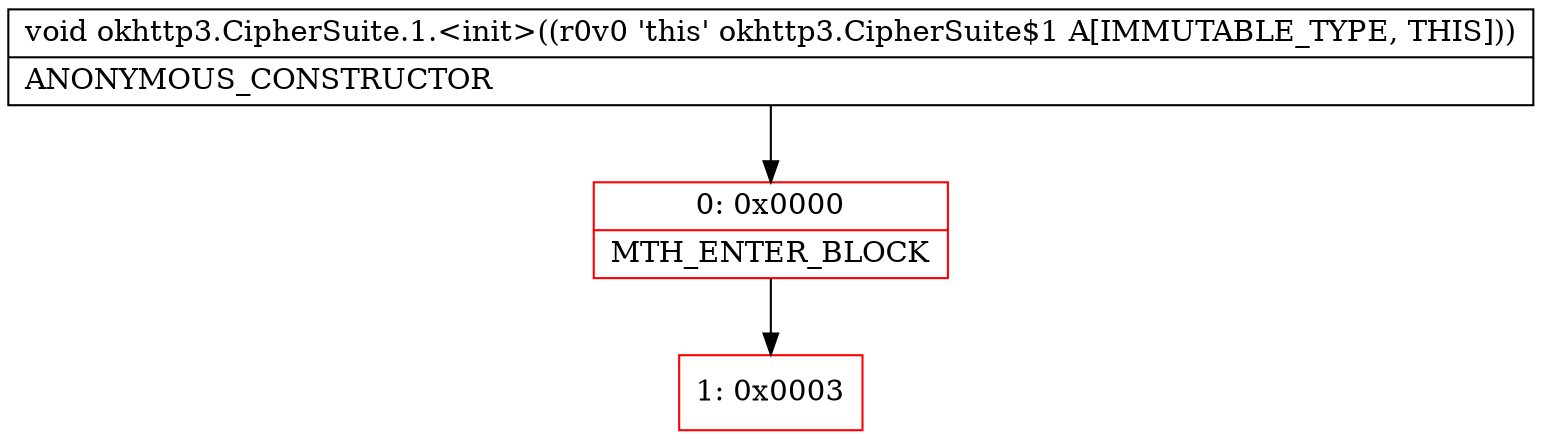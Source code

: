 digraph "CFG forokhttp3.CipherSuite.1.\<init\>()V" {
subgraph cluster_Region_540604130 {
label = "R(0)";
node [shape=record,color=blue];
}
Node_0 [shape=record,color=red,label="{0\:\ 0x0000|MTH_ENTER_BLOCK\l}"];
Node_1 [shape=record,color=red,label="{1\:\ 0x0003}"];
MethodNode[shape=record,label="{void okhttp3.CipherSuite.1.\<init\>((r0v0 'this' okhttp3.CipherSuite$1 A[IMMUTABLE_TYPE, THIS]))  | ANONYMOUS_CONSTRUCTOR\l}"];
MethodNode -> Node_0;
Node_0 -> Node_1;
}

